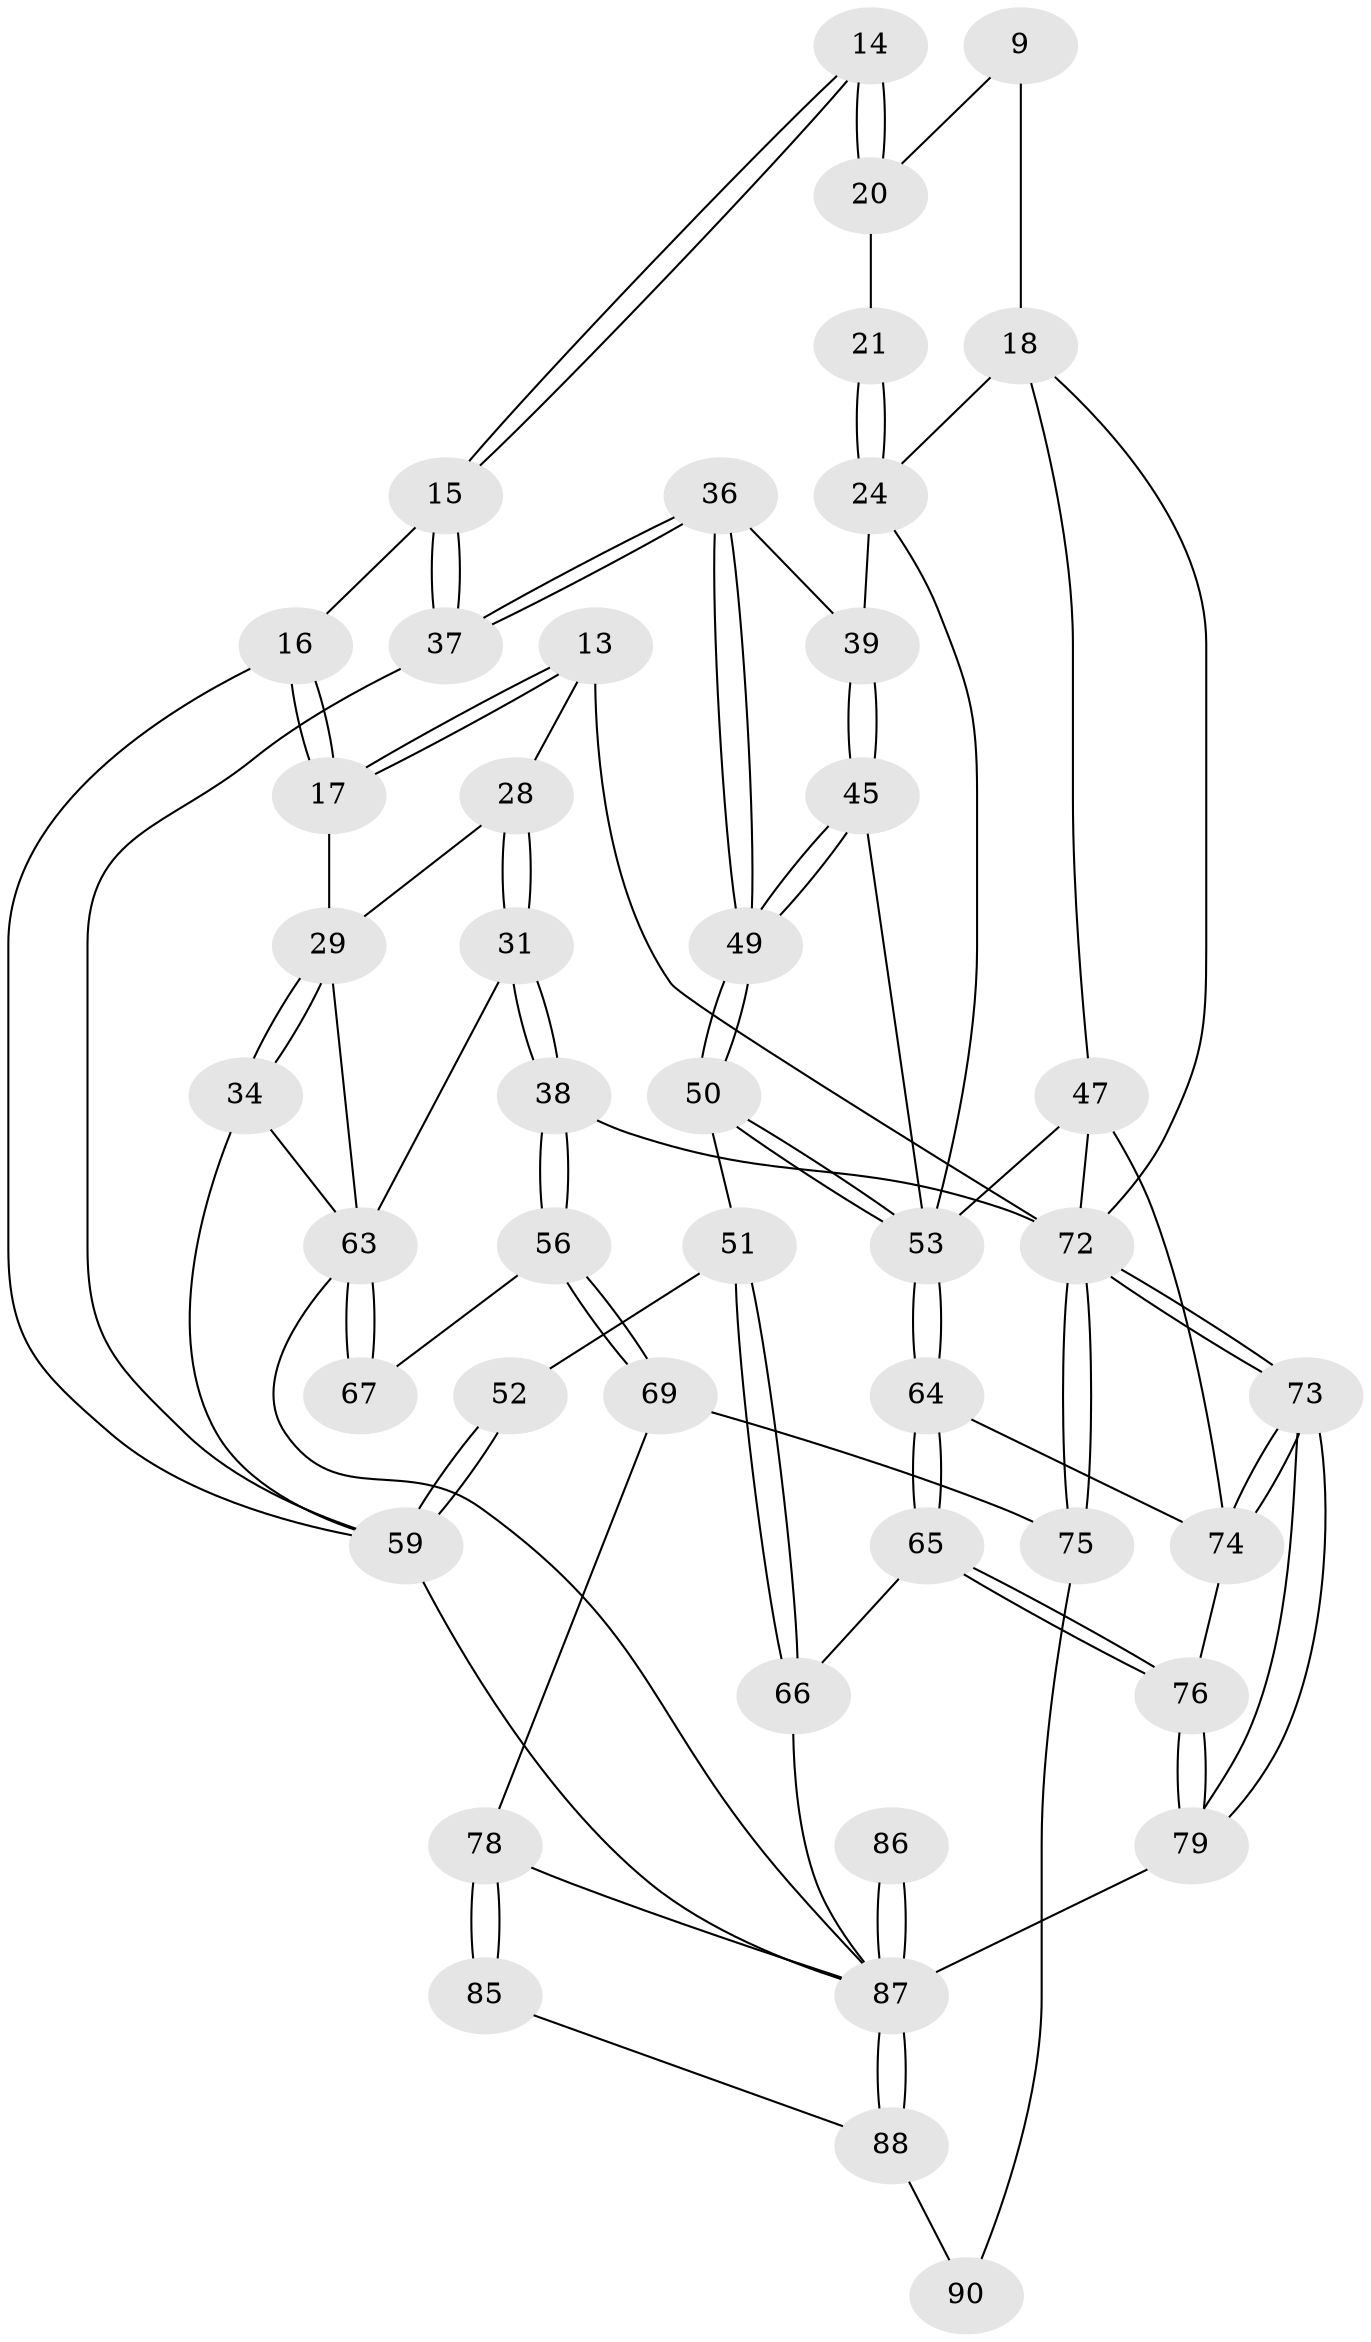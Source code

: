 // original degree distribution, {3: 0.03333333333333333, 4: 0.2222222222222222, 6: 0.2222222222222222, 5: 0.5222222222222223}
// Generated by graph-tools (version 1.1) at 2025/00/03/09/25 05:00:13]
// undirected, 45 vertices, 103 edges
graph export_dot {
graph [start="1"]
  node [color=gray90,style=filled];
  9 [pos="+0.5193085527848716+0",super="+4"];
  13 [pos="+0.46306528526198476+0",super="+12"];
  14 [pos="+0.47720817924873593+0.1575147359272168"];
  15 [pos="+0.46939417351443874+0.17028287568738223"];
  16 [pos="+0.31859738349347727+0.20904662833093252"];
  17 [pos="+0.2774340565987637+0.161873025178249"];
  18 [pos="+0.8683161693622854+0.18940505086664366",super="+3"];
  20 [pos="+0.5590897828847372+0.18653017049720236",super="+7+8"];
  21 [pos="+0.6088371930703418+0.21860137550852768",super="+6"];
  24 [pos="+0.6149093515198376+0.2373176034542335",super="+23+19"];
  28 [pos="+0.10771371016273369+0.18265571945139708",super="+27"];
  29 [pos="+0.1561449175152802+0.34693792864890005",super="+26"];
  31 [pos="+0.1074163378777279+0.32969260618716767"];
  34 [pos="+0.2620421865809124+0.3866779672488957"];
  36 [pos="+0.5594427641863629+0.3369861585208925"];
  37 [pos="+0.49264066796889583+0.31167312561782823"];
  38 [pos="+0+0.2968249969952497"];
  39 [pos="+0.6595929013250591+0.2853945470311463",super="+35"];
  45 [pos="+0.6780171687803602+0.3543661971270093"];
  47 [pos="+0.9340876004919061+0.41669392587299625",super="+42+40"];
  49 [pos="+0.5782953927416404+0.3614881619458132"];
  50 [pos="+0.5758656295216522+0.43358801870378316"];
  51 [pos="+0.5305646547626133+0.473646306825861"];
  52 [pos="+0.4685186063425015+0.4813516511061143"];
  53 [pos="+0.6851887064220483+0.5112386495759175",super="+48+44+41"];
  56 [pos="+0+0.614414723637463"];
  59 [pos="+0.44226817207784846+0.5035047171065387",super="+46"];
  63 [pos="+0.26957345870596455+0.6216548302235031",super="+57+58"];
  64 [pos="+0.6982442558886564+0.5526405159169004"];
  65 [pos="+0.6910108462376202+0.6029894258523955"];
  66 [pos="+0.5770344167015997+0.6070555641202902"];
  67 [pos="+0.10247134597892922+0.5680195929895003",super="+55"];
  69 [pos="+0+0.7240584561201945"];
  72 [pos="+1+0.9133697385055156",super="+43+11"];
  73 [pos="+1+0.8213266042534075"];
  74 [pos="+0.8643061916537405+0.6201357708245886",super="+71"];
  75 [pos="+1+1",super="+70"];
  76 [pos="+0.6948651754562831+0.6086959579943141"];
  78 [pos="+0.07331979839465637+0.7621737757425524",super="+77"];
  79 [pos="+0.7088695477349416+0.839779688718514"];
  85 [pos="+0.1995513881247071+0.9447618166775301"];
  86 [pos="+0.4320926897395136+0.847617286315082"];
  87 [pos="+0.6217510369229282+1",super="+80+81+82"];
  88 [pos="+0.6192562644742398+1",super="+83+84"];
  90 [pos="+0.17161688520374557+1",super="+89"];
  9 -- 18;
  9 -- 20;
  13 -- 17;
  13 -- 17;
  13 -- 72;
  13 -- 28;
  14 -- 15;
  14 -- 15;
  14 -- 20 [weight=2];
  14 -- 20;
  15 -- 16;
  15 -- 37;
  15 -- 37;
  16 -- 17;
  16 -- 17;
  16 -- 59;
  17 -- 29;
  18 -- 72;
  18 -- 47;
  18 -- 24 [weight=2];
  20 -- 21 [weight=2];
  21 -- 24 [weight=2];
  21 -- 24;
  24 -- 39 [weight=2];
  24 -- 53;
  28 -- 31;
  28 -- 31;
  28 -- 29;
  29 -- 34;
  29 -- 34;
  29 -- 63;
  31 -- 38;
  31 -- 38;
  31 -- 63;
  34 -- 59;
  34 -- 63;
  36 -- 37;
  36 -- 37;
  36 -- 49;
  36 -- 49;
  36 -- 39;
  37 -- 59;
  38 -- 56;
  38 -- 56;
  38 -- 72;
  39 -- 45;
  39 -- 45;
  45 -- 49;
  45 -- 49;
  45 -- 53;
  47 -- 72;
  47 -- 74;
  47 -- 53 [weight=2];
  49 -- 50;
  49 -- 50;
  50 -- 51;
  50 -- 53;
  50 -- 53;
  51 -- 52;
  51 -- 66;
  51 -- 66;
  52 -- 59 [weight=2];
  52 -- 59;
  53 -- 64;
  53 -- 64;
  56 -- 69;
  56 -- 69;
  56 -- 67;
  59 -- 87;
  63 -- 67 [weight=3];
  63 -- 67;
  63 -- 87;
  64 -- 65;
  64 -- 65;
  64 -- 74;
  65 -- 66;
  65 -- 76;
  65 -- 76;
  66 -- 87;
  69 -- 78;
  69 -- 75;
  72 -- 73;
  72 -- 73;
  72 -- 75 [weight=3];
  72 -- 75;
  73 -- 74;
  73 -- 74;
  73 -- 79;
  73 -- 79;
  74 -- 76;
  75 -- 90 [weight=2];
  76 -- 79;
  76 -- 79;
  78 -- 85 [weight=2];
  78 -- 85;
  78 -- 87;
  79 -- 87;
  85 -- 88;
  86 -- 87 [weight=3];
  86 -- 87;
  87 -- 88 [weight=2];
  87 -- 88;
  88 -- 90 [weight=2];
}
